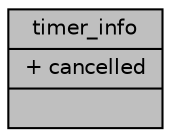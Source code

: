 digraph "timer_info"
{
 // LATEX_PDF_SIZE
  edge [fontname="Helvetica",fontsize="10",labelfontname="Helvetica",labelfontsize="10"];
  node [fontname="Helvetica",fontsize="10",shape=record];
  Node1 [label="{timer_info\n|+ cancelled\l|}",height=0.2,width=0.4,color="black", fillcolor="grey75", style="filled", fontcolor="black",tooltip=" "];
}
